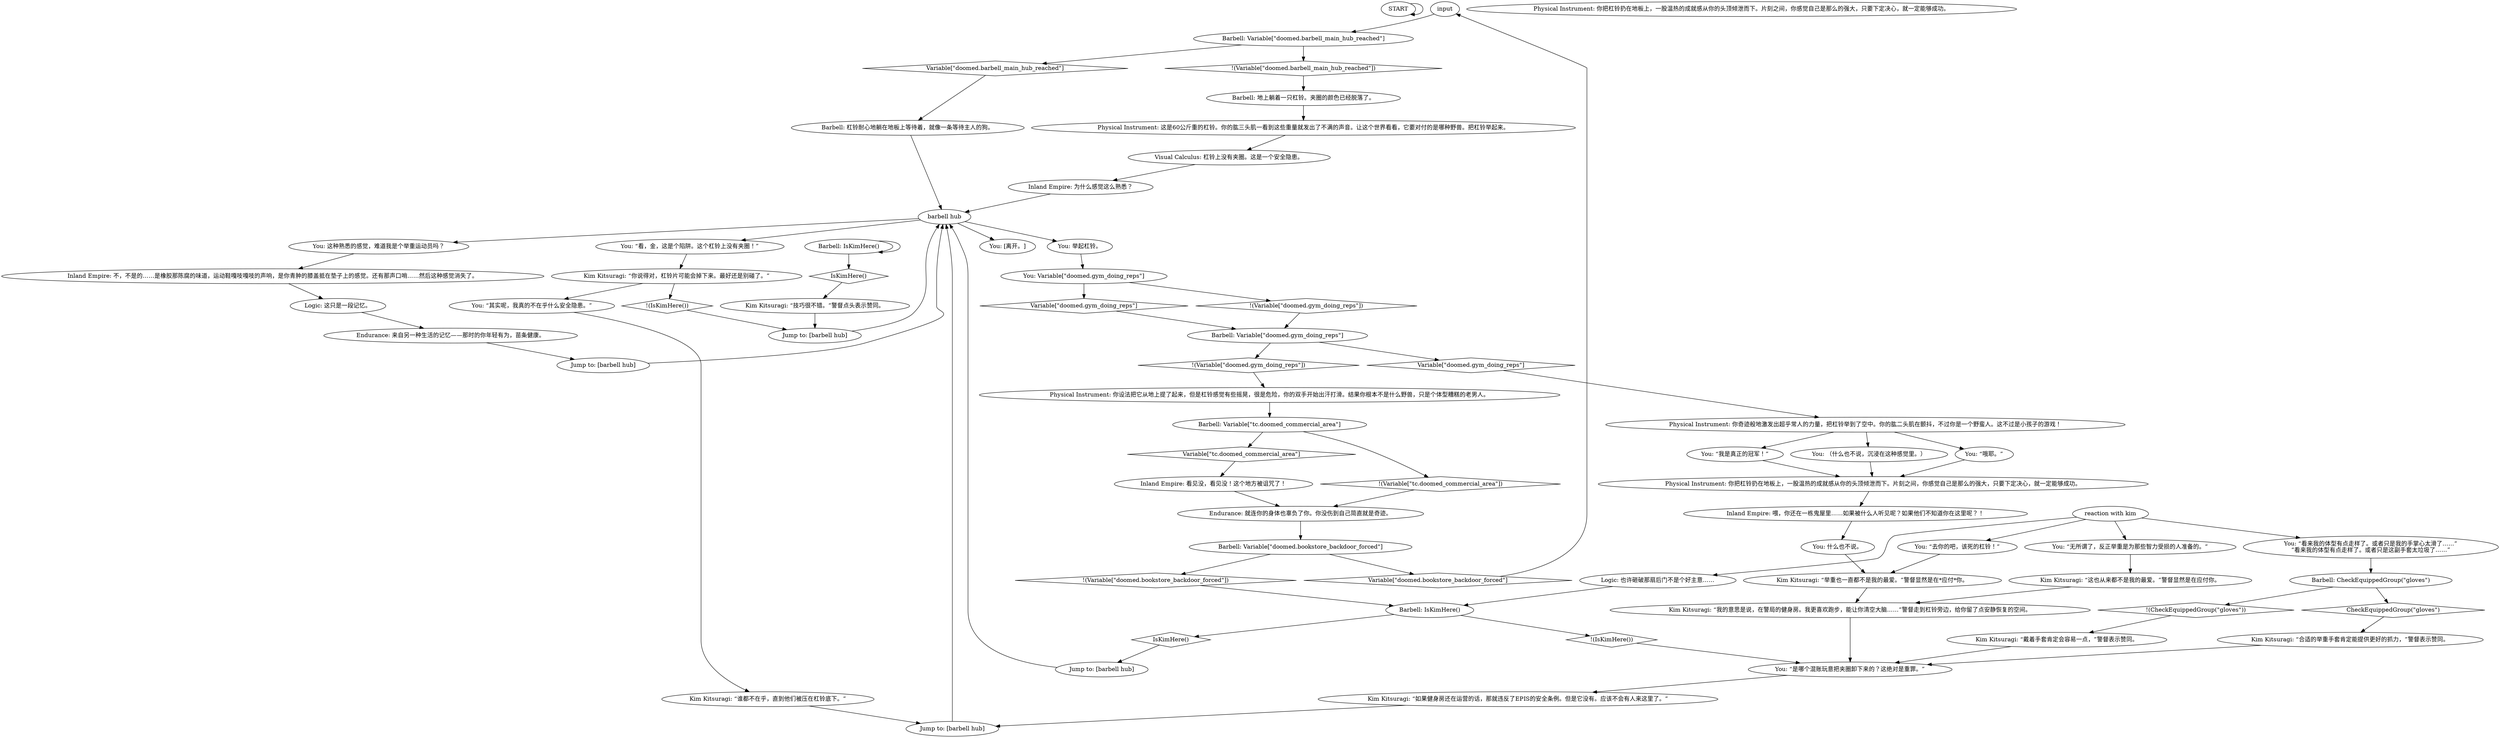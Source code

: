# DOOMED / BARBELL
# You can lift the barbell.
# ==================================================
digraph G {
	  0 [label="START"];
	  1 [label="input"];
	  2 [label="Logic: 也许砸破那扇后门不是个好主意……"];
	  3 [label="You: 什么也不说。"];
	  4 [label="Barbell: IsKimHere()"];
	  5 [label="IsKimHere()", shape=diamond];
	  6 [label="!(IsKimHere())", shape=diamond];
	  7 [label="You: “是哪个混账玩意把夹圈卸下来的？这绝对是重罪。”"];
	  8 [label="Jump to: [barbell hub]"];
	  9 [label="reaction with kim"];
	  10 [label="Kim Kitsuragi: “戴着手套肯定会容易一点，”警督表示赞同。"];
	  11 [label="You: 这种熟悉的感觉，难道我是个举重运动员吗？"];
	  12 [label="Barbell: 地上躺着一只杠铃。夹圈的颜色已经脱落了。"];
	  13 [label="Physical Instrument: 你奇迹般地激发出超乎常人的力量，把杠铃举到了空中。你的肱二头肌在颤抖，不过你是一个野蛮人。这不过是小孩子的游戏！"];
	  14 [label="You: [离开。]"];
	  15 [label="Barbell: Variable[\"doomed.bookstore_backdoor_forced\"]"];
	  16 [label="Variable[\"doomed.bookstore_backdoor_forced\"]", shape=diamond];
	  17 [label="!(Variable[\"doomed.bookstore_backdoor_forced\"])", shape=diamond];
	  18 [label="You: “其实呢，我真的不在乎什么安全隐患。”"];
	  19 [label="Kim Kitsuragi: “谁都不在乎，直到他们被压在杠铃底下。”"];
	  20 [label="You: “哦耶。”"];
	  21 [label="Jump to: [barbell hub]"];
	  22 [label="Physical Instrument: 你把杠铃扔在地板上，一股温热的成就感从你的头顶倾泄而下。片刻之间，你感觉自己是那么的强大，只要下定决心，就一定能够成功。"];
	  23 [label="Visual Calculus: 杠铃上没有夹圈。这是一个安全隐患。"];
	  24 [label="Kim Kitsuragi: “合适的举重手套肯定能提供更好的抓力，”警督表示赞同。"];
	  25 [label="You: “我是真正的冠军！”"];
	  26 [label="Logic: 这只是一段记忆。"];
	  27 [label="Barbell: 杠铃耐心地躺在地板上等待着，就像一条等待主人的狗。"];
	  28 [label="Barbell: Variable[\"doomed.gym_doing_reps\"]"];
	  29 [label="Variable[\"doomed.gym_doing_reps\"]", shape=diamond];
	  30 [label="!(Variable[\"doomed.gym_doing_reps\"])", shape=diamond];
	  31 [label="Kim Kitsuragi: “我的意思是说，在警局的健身房。我更喜欢跑步，能让你清空大脑……”警督走到杠铃旁边，给你留了点安静恢复的空间。"];
	  32 [label="Jump to: [barbell hub]"];
	  33 [label="Barbell: Variable[\"tc.doomed_commercial_area\"]"];
	  34 [label="Variable[\"tc.doomed_commercial_area\"]", shape=diamond];
	  35 [label="!(Variable[\"tc.doomed_commercial_area\"])", shape=diamond];
	  36 [label="Kim Kitsuragi: “技巧很不错。”警督点头表示赞同。"];
	  37 [label="Kim Kitsuragi: “如果健身房还在运营的话，那就违反了EPIS的安全条例。但是它没有。应该不会有人来这里了。”"];
	  38 [label="You: “去你的吧，该死的杠铃！”"];
	  39 [label="Kim Kitsuragi: “举重也一直都不是我的最爱。”警督显然是在*应付*你。"];
	  40 [label="Inland Empire: 为什么感觉这么熟悉？"];
	  41 [label="Endurance: 来自另一种生活的记忆——那时的你年轻有为，苗条健康。"];
	  42 [label="Kim Kitsuragi: “你说得对，杠铃片可能会掉下来。最好还是别碰了。”"];
	  43 [label="Physical Instrument: 这是60公斤重的杠铃。你的肱三头肌一看到这些重量就发出了不满的声音。让这个世界看看，它要对付的是哪种野兽。把杠铃举起来。"];
	  44 [label="You: “无所谓了，反正举重是为那些智力受损的人准备的。”"];
	  45 [label="You: “看来我的体型有点走样了。或者只是我的手掌心太滑了……”\n“看来我的体型有点走样了。或者只是这副手套太垃圾了……”"];
	  46 [label="Physical Instrument: 你设法把它从地上提了起来，但是杠铃感觉有些摇晃，很是危险，你的双手开始出汗打滑。结果你根本不是什么野兽，只是个体型糟糕的老男人。"];
	  47 [label="Physical Instrument: 你把杠铃扔在地板上，一股温热的成就感从你的头顶倾泄而下。片刻之间，你感觉自己是那么的强大，只要下定决心，就一定能够成功。"];
	  48 [label="Barbell: CheckEquippedGroup(\"gloves\")"];
	  49 [label="CheckEquippedGroup(\"gloves\")", shape=diamond];
	  50 [label="!(CheckEquippedGroup(\"gloves\"))", shape=diamond];
	  51 [label="You: “看，金，这是个陷阱。这个杠铃上没有夹圈！”"];
	  52 [label="Barbell: IsKimHere()"];
	  53 [label="IsKimHere()", shape=diamond];
	  54 [label="!(IsKimHere())", shape=diamond];
	  55 [label="Kim Kitsuragi: “这也从来都不是我的最爱。”警督显然是在应付你。"];
	  56 [label="You: 举起杠铃。"];
	  57 [label="You: Variable[\"doomed.gym_doing_reps\"]"];
	  58 [label="Variable[\"doomed.gym_doing_reps\"]", shape=diamond];
	  59 [label="!(Variable[\"doomed.gym_doing_reps\"])", shape=diamond];
	  60 [label="Endurance: 就连你的身体也辜负了你。你没伤到自己简直就是奇迹。"];
	  61 [label="Inland Empire: 不，不是的……是橡胶那陈腐的味道，运动鞋嘎吱嘎吱的声响，是你青肿的膝盖抵在垫子上的感觉。还有那声口哨……然后这种感觉消失了。"];
	  62 [label="Inland Empire: 看见没，看见没！这个地方被诅咒了！"];
	  63 [label="Inland Empire: 喂，你还在一栋鬼屋里……如果被什么人听见呢？如果他们不知道你在这里呢？！"];
	  64 [label="Barbell: Variable[\"doomed.barbell_main_hub_reached\"]"];
	  65 [label="Variable[\"doomed.barbell_main_hub_reached\"]", shape=diamond];
	  66 [label="!(Variable[\"doomed.barbell_main_hub_reached\"])", shape=diamond];
	  67 [label="barbell hub"];
	  68 [label="Jump to: [barbell hub]"];
	  69 [label="You: （什么也不说，沉浸在这种感觉里。）"];
	  0 -> 0
	  1 -> 64
	  2 -> 52
	  3 -> 39
	  4 -> 4
	  4 -> 5
	  5 -> 36
	  6 -> 32
	  7 -> 37
	  8 -> 67
	  9 -> 2
	  9 -> 44
	  9 -> 45
	  9 -> 38
	  10 -> 7
	  11 -> 61
	  12 -> 43
	  13 -> 25
	  13 -> 20
	  13 -> 69
	  15 -> 16
	  15 -> 17
	  16 -> 1
	  17 -> 52
	  18 -> 19
	  19 -> 68
	  20 -> 47
	  21 -> 67
	  23 -> 40
	  24 -> 7
	  25 -> 47
	  26 -> 41
	  27 -> 67
	  28 -> 29
	  28 -> 30
	  29 -> 13
	  30 -> 46
	  31 -> 7
	  32 -> 67
	  33 -> 34
	  33 -> 35
	  34 -> 62
	  35 -> 60
	  36 -> 32
	  37 -> 68
	  38 -> 39
	  39 -> 31
	  40 -> 67
	  41 -> 21
	  42 -> 18
	  42 -> 6
	  43 -> 23
	  44 -> 55
	  45 -> 48
	  46 -> 33
	  47 -> 63
	  48 -> 49
	  48 -> 50
	  49 -> 24
	  50 -> 10
	  51 -> 42
	  52 -> 53
	  52 -> 54
	  53 -> 8
	  54 -> 7
	  55 -> 31
	  56 -> 57
	  57 -> 58
	  57 -> 59
	  58 -> 28
	  59 -> 28
	  60 -> 15
	  61 -> 26
	  62 -> 60
	  63 -> 3
	  64 -> 65
	  64 -> 66
	  65 -> 27
	  66 -> 12
	  67 -> 56
	  67 -> 51
	  67 -> 11
	  67 -> 14
	  68 -> 67
	  69 -> 47
}

